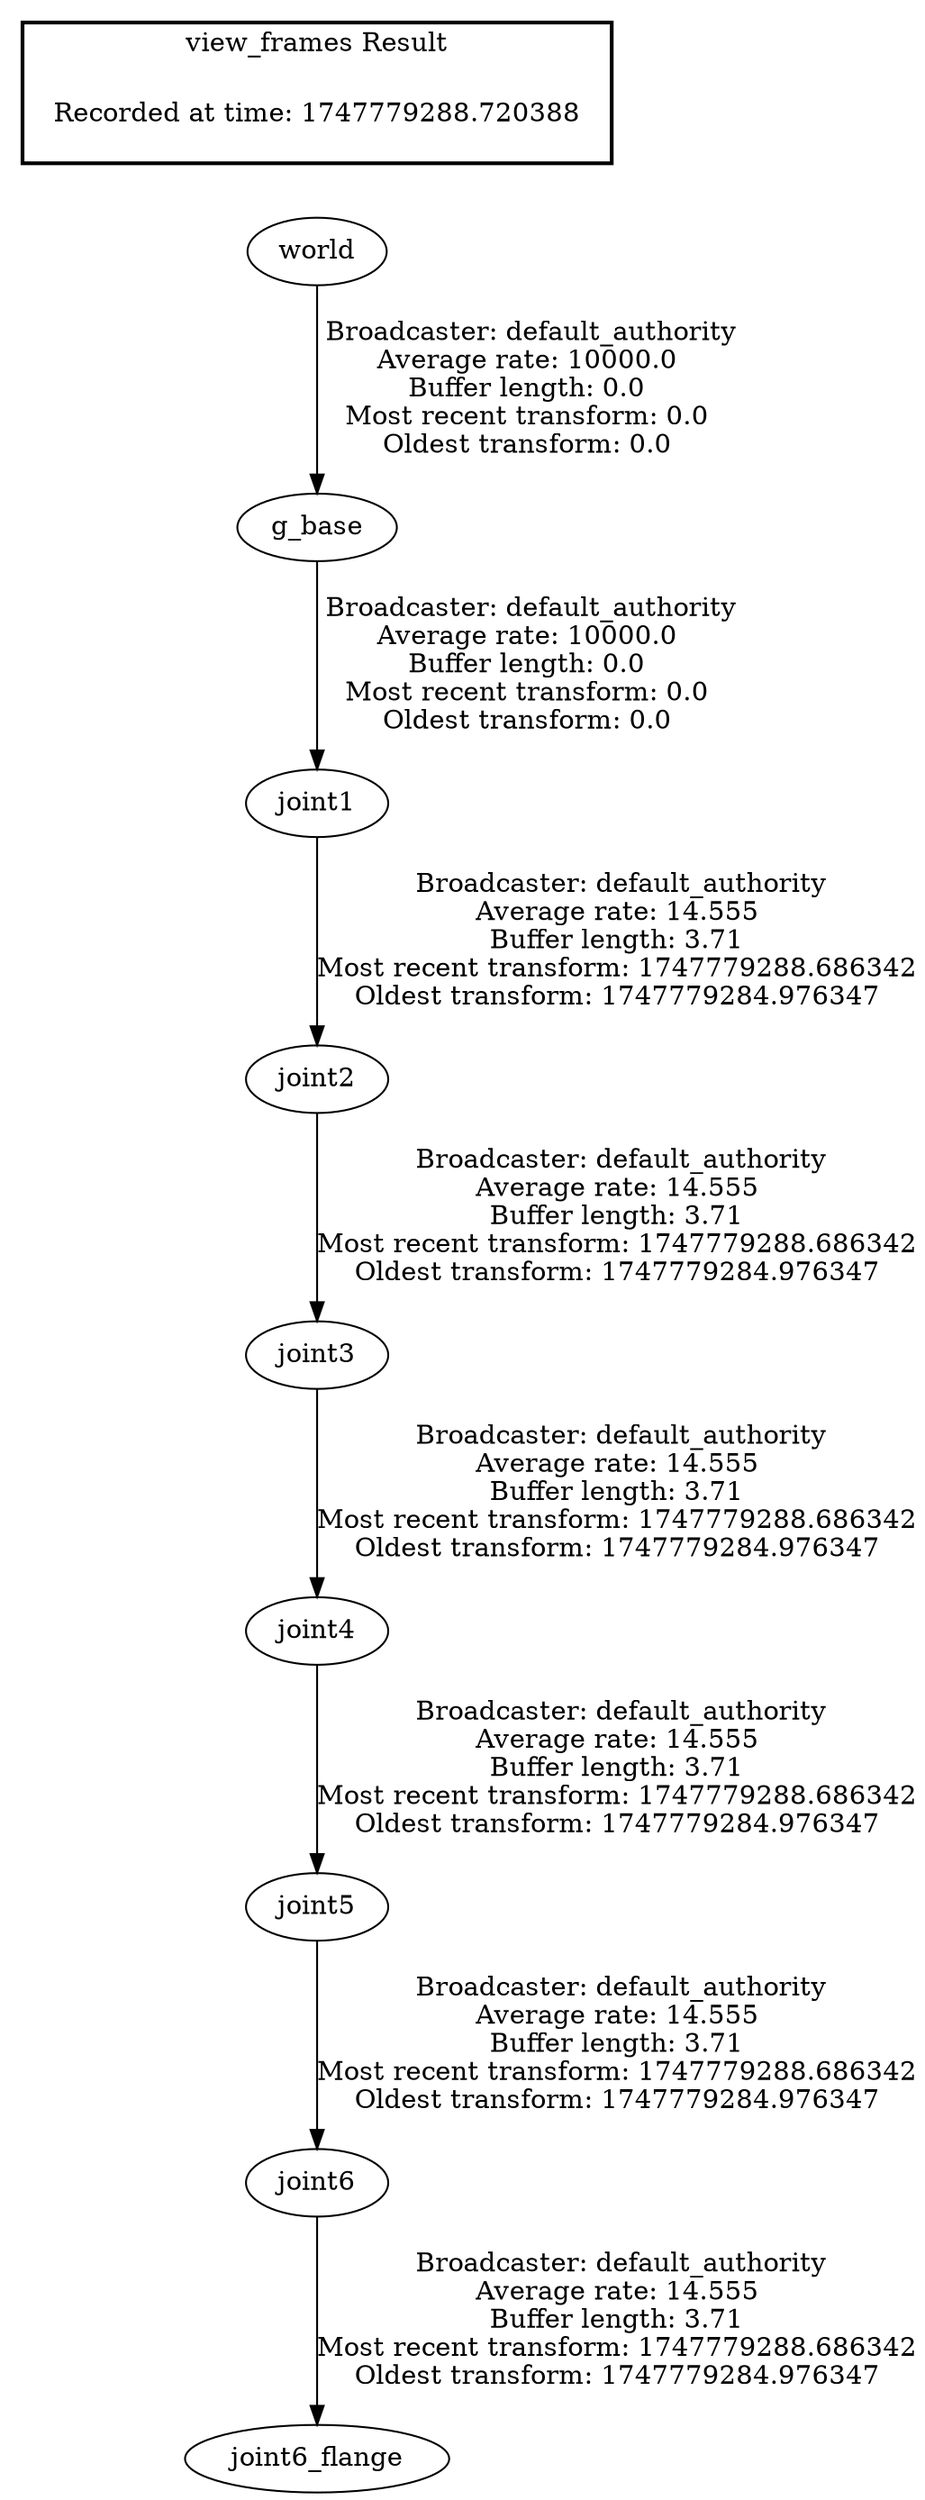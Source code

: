 digraph G {
"world" -> "g_base"[label=" Broadcaster: default_authority\nAverage rate: 10000.0\nBuffer length: 0.0\nMost recent transform: 0.0\nOldest transform: 0.0\n"];
"joint1" -> "joint2"[label=" Broadcaster: default_authority\nAverage rate: 14.555\nBuffer length: 3.71\nMost recent transform: 1747779288.686342\nOldest transform: 1747779284.976347\n"];
"g_base" -> "joint1"[label=" Broadcaster: default_authority\nAverage rate: 10000.0\nBuffer length: 0.0\nMost recent transform: 0.0\nOldest transform: 0.0\n"];
"joint2" -> "joint3"[label=" Broadcaster: default_authority\nAverage rate: 14.555\nBuffer length: 3.71\nMost recent transform: 1747779288.686342\nOldest transform: 1747779284.976347\n"];
"joint3" -> "joint4"[label=" Broadcaster: default_authority\nAverage rate: 14.555\nBuffer length: 3.71\nMost recent transform: 1747779288.686342\nOldest transform: 1747779284.976347\n"];
"joint4" -> "joint5"[label=" Broadcaster: default_authority\nAverage rate: 14.555\nBuffer length: 3.71\nMost recent transform: 1747779288.686342\nOldest transform: 1747779284.976347\n"];
"joint5" -> "joint6"[label=" Broadcaster: default_authority\nAverage rate: 14.555\nBuffer length: 3.71\nMost recent transform: 1747779288.686342\nOldest transform: 1747779284.976347\n"];
"joint6" -> "joint6_flange"[label=" Broadcaster: default_authority\nAverage rate: 14.555\nBuffer length: 3.71\nMost recent transform: 1747779288.686342\nOldest transform: 1747779284.976347\n"];
edge [style=invis];
 subgraph cluster_legend { style=bold; color=black; label ="view_frames Result";
"Recorded at time: 1747779288.720388"[ shape=plaintext ] ;
}->"world";
}